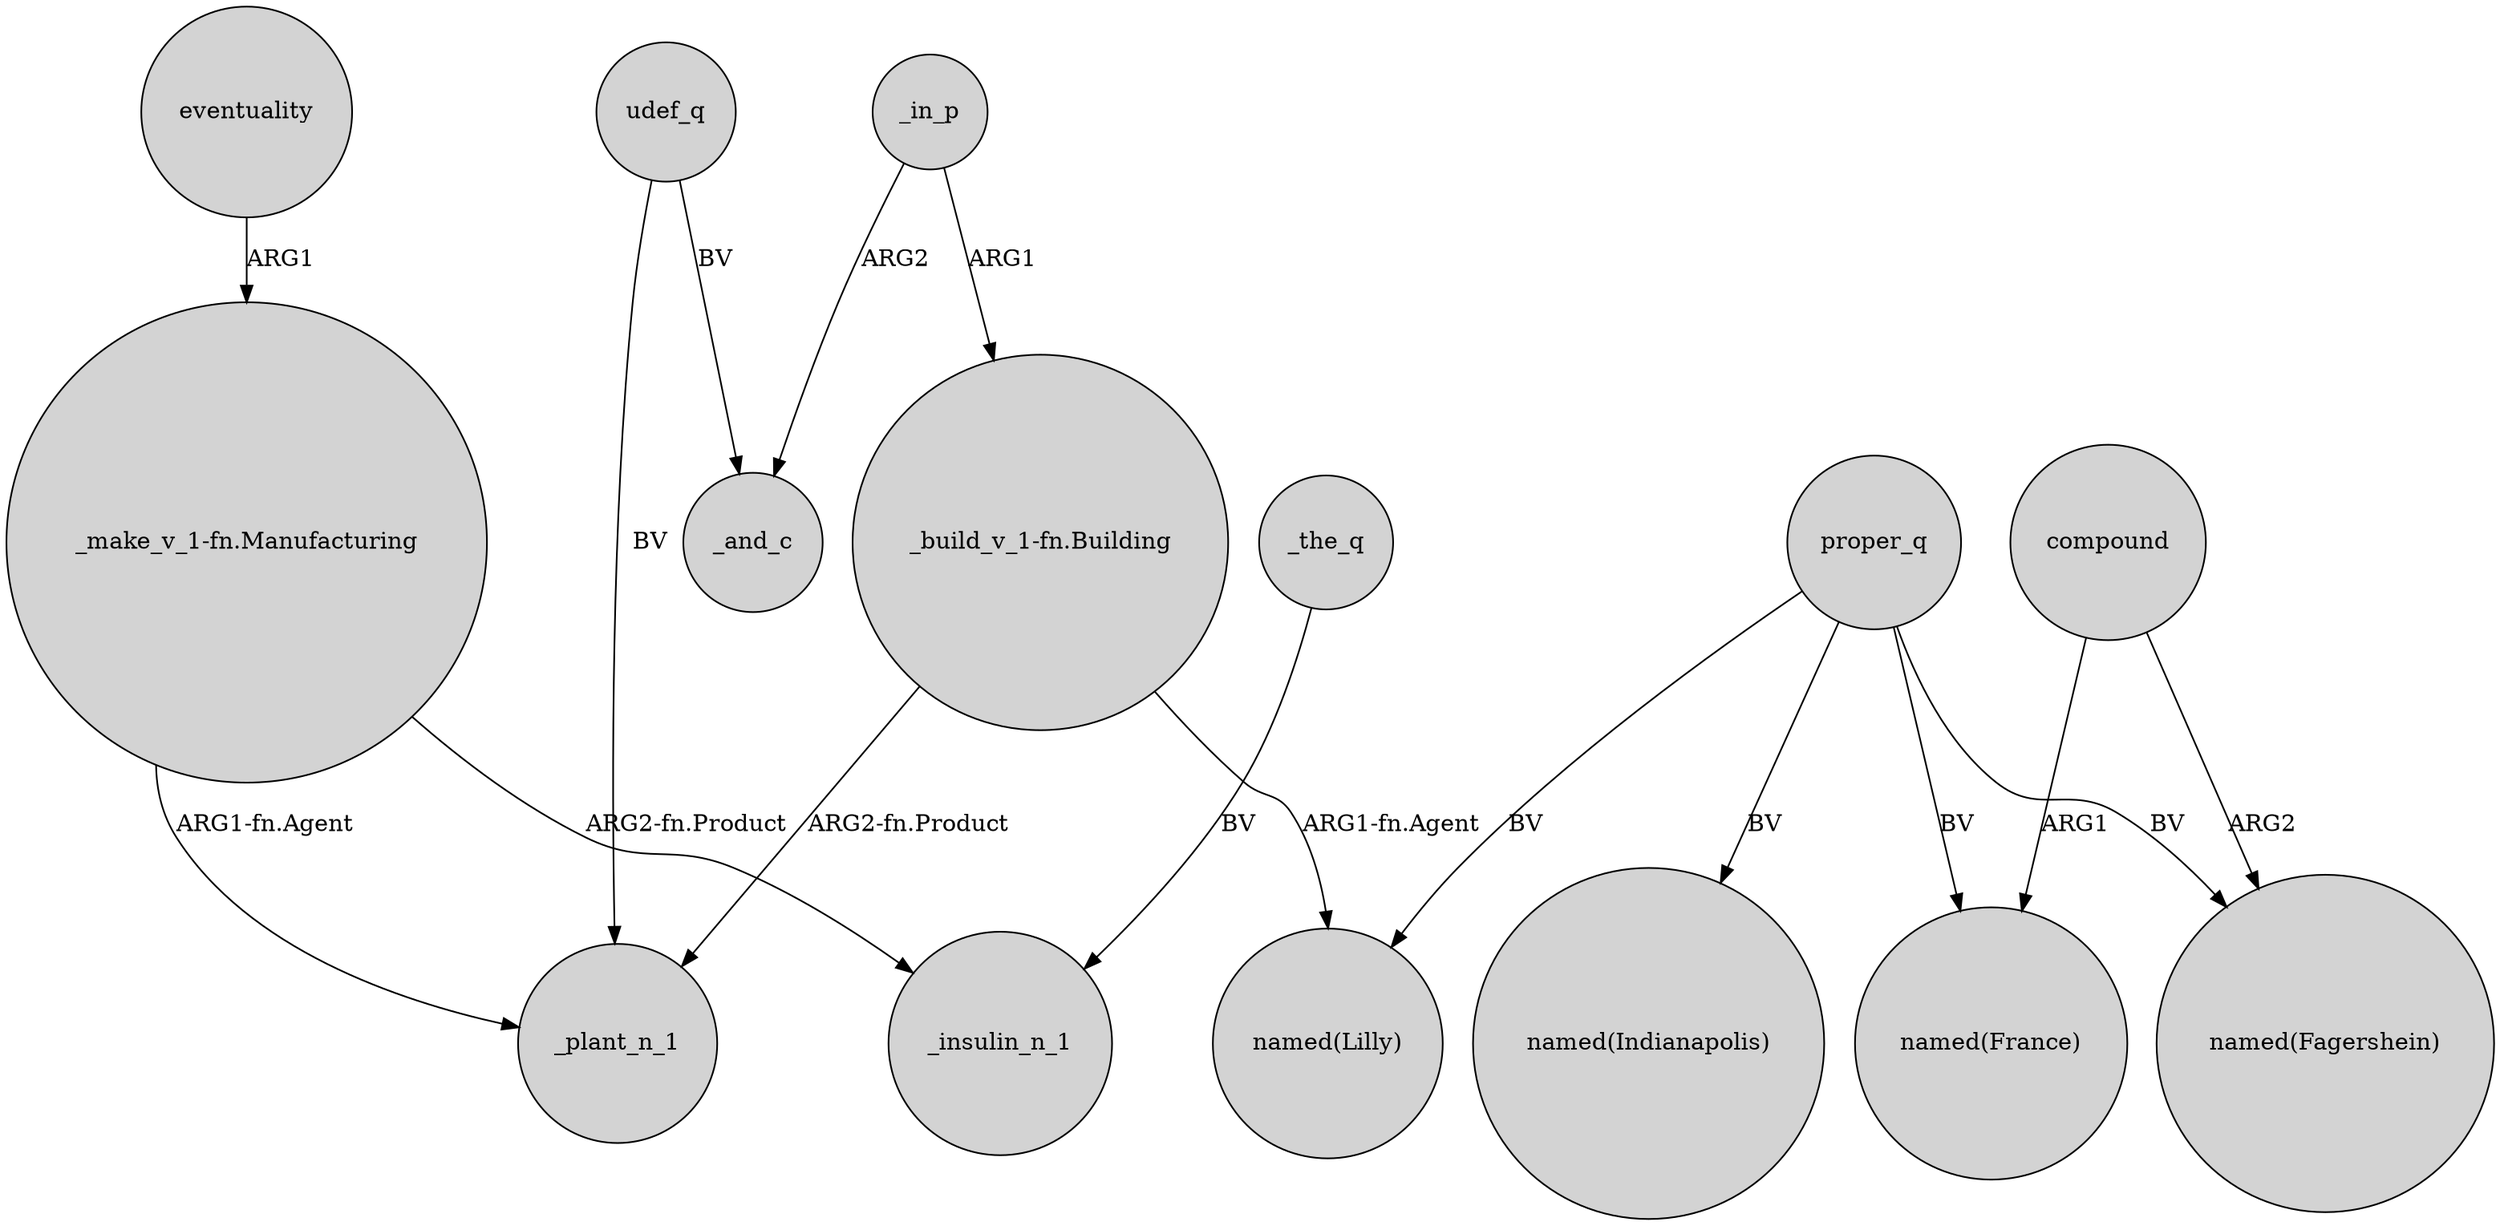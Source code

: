 digraph {
	node [shape=circle style=filled]
	eventuality -> "_make_v_1-fn.Manufacturing" [label=ARG1]
	"_make_v_1-fn.Manufacturing" -> _plant_n_1 [label="ARG1-fn.Agent"]
	"_build_v_1-fn.Building" -> _plant_n_1 [label="ARG2-fn.Product"]
	"_make_v_1-fn.Manufacturing" -> _insulin_n_1 [label="ARG2-fn.Product"]
	_in_p -> "_build_v_1-fn.Building" [label=ARG1]
	compound -> "named(Fagershein)" [label=ARG2]
	"_build_v_1-fn.Building" -> "named(Lilly)" [label="ARG1-fn.Agent"]
	proper_q -> "named(Lilly)" [label=BV]
	proper_q -> "named(Indianapolis)" [label=BV]
	compound -> "named(France)" [label=ARG1]
	udef_q -> _and_c [label=BV]
	_the_q -> _insulin_n_1 [label=BV]
	udef_q -> _plant_n_1 [label=BV]
	_in_p -> _and_c [label=ARG2]
	proper_q -> "named(Fagershein)" [label=BV]
	proper_q -> "named(France)" [label=BV]
}
